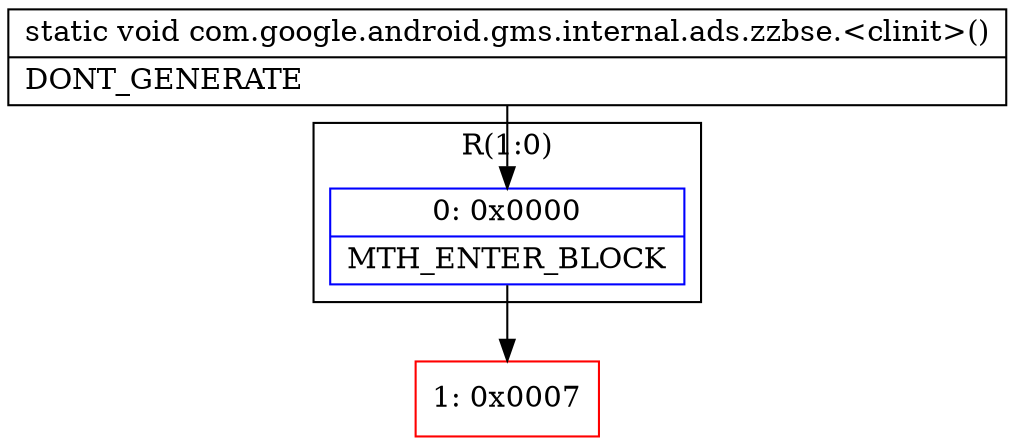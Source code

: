 digraph "CFG forcom.google.android.gms.internal.ads.zzbse.\<clinit\>()V" {
subgraph cluster_Region_1983072123 {
label = "R(1:0)";
node [shape=record,color=blue];
Node_0 [shape=record,label="{0\:\ 0x0000|MTH_ENTER_BLOCK\l}"];
}
Node_1 [shape=record,color=red,label="{1\:\ 0x0007}"];
MethodNode[shape=record,label="{static void com.google.android.gms.internal.ads.zzbse.\<clinit\>()  | DONT_GENERATE\l}"];
MethodNode -> Node_0;
Node_0 -> Node_1;
}

